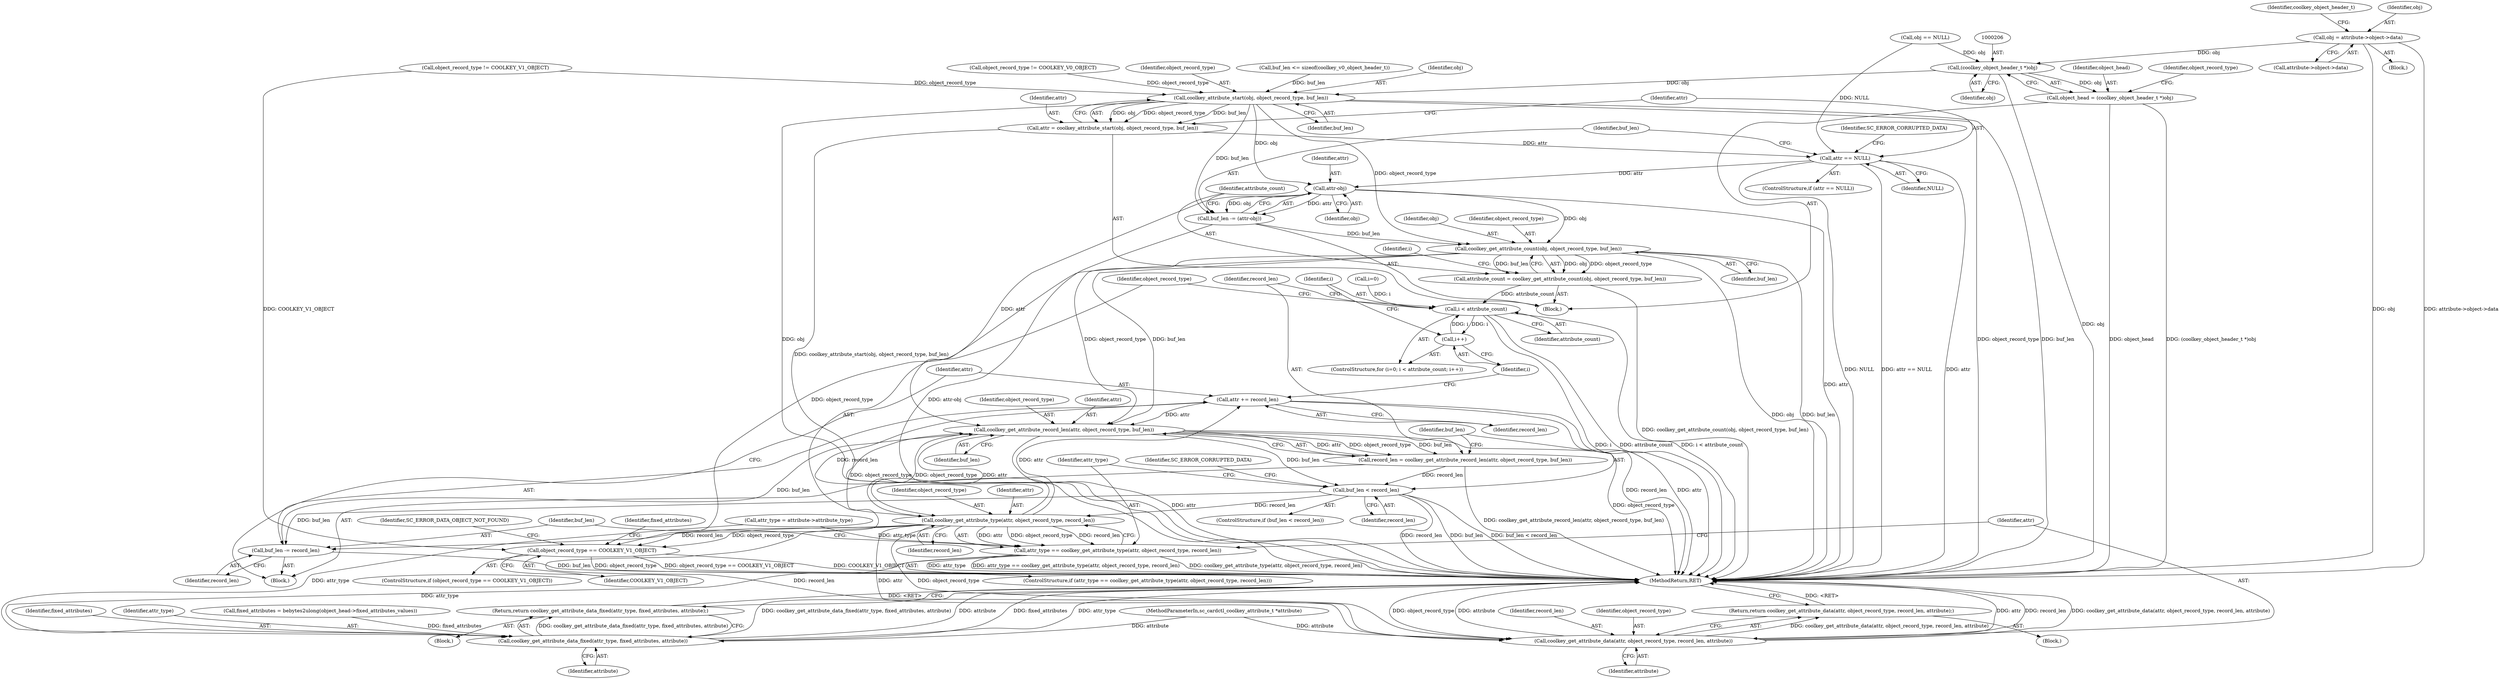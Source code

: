 digraph "0_OpenSC_8fe377e93b4b56060e5bbfb6f3142ceaeca744fa_4@pointer" {
"1000182" [label="(Call,obj = attribute->object->data)"];
"1000205" [label="(Call,(coolkey_object_header_t *)obj)"];
"1000203" [label="(Call,object_head = (coolkey_object_header_t *)obj)"];
"1000226" [label="(Call,coolkey_attribute_start(obj, object_record_type, buf_len))"];
"1000224" [label="(Call,attr = coolkey_attribute_start(obj, object_record_type, buf_len))"];
"1000231" [label="(Call,attr == NULL)"];
"1000239" [label="(Call,attr-obj)"];
"1000237" [label="(Call,buf_len -= (attr-obj))"];
"1000244" [label="(Call,coolkey_get_attribute_count(obj, object_record_type, buf_len))"];
"1000242" [label="(Call,attribute_count = coolkey_get_attribute_count(obj, object_record_type, buf_len))"];
"1000252" [label="(Call,i < attribute_count)"];
"1000255" [label="(Call,i++)"];
"1000261" [label="(Call,coolkey_get_attribute_record_len(attr, object_record_type, buf_len))"];
"1000259" [label="(Call,record_len = coolkey_get_attribute_record_len(attr, object_record_type, buf_len))"];
"1000266" [label="(Call,buf_len < record_len)"];
"1000275" [label="(Call,coolkey_get_attribute_type(attr, object_record_type, record_len))"];
"1000273" [label="(Call,attr_type == coolkey_get_attribute_type(attr, object_record_type, record_len))"];
"1000305" [label="(Call,coolkey_get_attribute_data_fixed(attr_type, fixed_attributes, attribute))"];
"1000304" [label="(Return,return coolkey_get_attribute_data_fixed(attr_type, fixed_attributes, attribute);)"];
"1000281" [label="(Call,coolkey_get_attribute_data(attr, object_record_type, record_len, attribute))"];
"1000280" [label="(Return,return coolkey_get_attribute_data(attr, object_record_type, record_len, attribute);)"];
"1000286" [label="(Call,buf_len -= record_len)"];
"1000289" [label="(Call,attr += record_len)"];
"1000293" [label="(Call,object_record_type == COOLKEY_V1_OBJECT)"];
"1000205" [label="(Call,(coolkey_object_header_t *)obj)"];
"1000287" [label="(Identifier,buf_len)"];
"1000227" [label="(Identifier,obj)"];
"1000294" [label="(Identifier,object_record_type)"];
"1000293" [label="(Call,object_record_type == COOLKEY_V1_OBJECT)"];
"1000218" [label="(Call,object_record_type != COOLKEY_V0_OBJECT)"];
"1000307" [label="(Identifier,fixed_attributes)"];
"1000259" [label="(Call,record_len = coolkey_get_attribute_record_len(attr, object_record_type, buf_len))"];
"1000284" [label="(Identifier,record_len)"];
"1000240" [label="(Identifier,attr)"];
"1000161" [label="(Call,obj == NULL)"];
"1000276" [label="(Identifier,attr)"];
"1000281" [label="(Call,coolkey_get_attribute_data(attr, object_record_type, record_len, attribute))"];
"1000272" [label="(ControlStructure,if (attr_type == coolkey_get_attribute_type(attr, object_record_type, record_len)))"];
"1000204" [label="(Identifier,object_head)"];
"1000305" [label="(Call,coolkey_get_attribute_data_fixed(attr_type, fixed_attributes, attribute))"];
"1000295" [label="(Identifier,COOLKEY_V1_OBJECT)"];
"1000248" [label="(ControlStructure,for (i=0; i < attribute_count; i++))"];
"1000290" [label="(Identifier,attr)"];
"1000207" [label="(Identifier,obj)"];
"1000291" [label="(Identifier,record_len)"];
"1000114" [label="(Block,)"];
"1000273" [label="(Call,attr_type == coolkey_get_attribute_type(attr, object_record_type, record_len))"];
"1000254" [label="(Identifier,attribute_count)"];
"1000182" [label="(Call,obj = attribute->object->data)"];
"1000203" [label="(Call,object_head = (coolkey_object_header_t *)obj)"];
"1000253" [label="(Identifier,i)"];
"1000236" [label="(Identifier,SC_ERROR_CORRUPTED_DATA)"];
"1000296" [label="(Block,)"];
"1000113" [label="(MethodParameterIn,sc_cardctl_coolkey_attribute_t *attribute)"];
"1000225" [label="(Identifier,attr)"];
"1000299" [label="(Identifier,fixed_attributes)"];
"1000267" [label="(Identifier,buf_len)"];
"1000285" [label="(Identifier,attribute)"];
"1000288" [label="(Identifier,record_len)"];
"1000250" [label="(Identifier,i)"];
"1000164" [label="(Block,)"];
"1000232" [label="(Identifier,attr)"];
"1000238" [label="(Identifier,buf_len)"];
"1000255" [label="(Call,i++)"];
"1000268" [label="(Identifier,record_len)"];
"1000306" [label="(Identifier,attr_type)"];
"1000274" [label="(Identifier,attr_type)"];
"1000280" [label="(Return,return coolkey_get_attribute_data(attr, object_record_type, record_len, attribute);)"];
"1000249" [label="(Call,i=0)"];
"1000298" [label="(Call,fixed_attributes = bebytes2ulong(object_head->fixed_attributes_values))"];
"1000226" [label="(Call,coolkey_attribute_start(obj, object_record_type, buf_len))"];
"1000233" [label="(Identifier,NULL)"];
"1000237" [label="(Call,buf_len -= (attr-obj))"];
"1000277" [label="(Identifier,object_record_type)"];
"1000192" [label="(Identifier,coolkey_object_header_t)"];
"1000241" [label="(Identifier,obj)"];
"1000257" [label="(Block,)"];
"1000209" [label="(Identifier,object_record_type)"];
"1000252" [label="(Call,i < attribute_count)"];
"1000265" [label="(ControlStructure,if (buf_len < record_len))"];
"1000262" [label="(Identifier,attr)"];
"1000244" [label="(Call,coolkey_get_attribute_count(obj, object_record_type, buf_len))"];
"1000243" [label="(Identifier,attribute_count)"];
"1000215" [label="(Call,object_record_type != COOLKEY_V1_OBJECT)"];
"1000231" [label="(Call,attr == NULL)"];
"1000286" [label="(Call,buf_len -= record_len)"];
"1000230" [label="(ControlStructure,if (attr == NULL))"];
"1000279" [label="(Block,)"];
"1000282" [label="(Identifier,attr)"];
"1000260" [label="(Identifier,record_len)"];
"1000228" [label="(Identifier,object_record_type)"];
"1000246" [label="(Identifier,object_record_type)"];
"1000245" [label="(Identifier,obj)"];
"1000261" [label="(Call,coolkey_get_attribute_record_len(attr, object_record_type, buf_len))"];
"1000275" [label="(Call,coolkey_get_attribute_type(attr, object_record_type, record_len))"];
"1000229" [label="(Identifier,buf_len)"];
"1000256" [label="(Identifier,i)"];
"1000278" [label="(Identifier,record_len)"];
"1000196" [label="(Call,buf_len <= sizeof(coolkey_v0_object_header_t))"];
"1000117" [label="(Call,attr_type = attribute->attribute_type)"];
"1000224" [label="(Call,attr = coolkey_attribute_start(obj, object_record_type, buf_len))"];
"1000271" [label="(Identifier,SC_ERROR_CORRUPTED_DATA)"];
"1000311" [label="(MethodReturn,RET)"];
"1000239" [label="(Call,attr-obj)"];
"1000308" [label="(Identifier,attribute)"];
"1000242" [label="(Call,attribute_count = coolkey_get_attribute_count(obj, object_record_type, buf_len))"];
"1000289" [label="(Call,attr += record_len)"];
"1000264" [label="(Identifier,buf_len)"];
"1000292" [label="(ControlStructure,if (object_record_type == COOLKEY_V1_OBJECT))"];
"1000310" [label="(Identifier,SC_ERROR_DATA_OBJECT_NOT_FOUND)"];
"1000304" [label="(Return,return coolkey_get_attribute_data_fixed(attr_type, fixed_attributes, attribute);)"];
"1000247" [label="(Identifier,buf_len)"];
"1000266" [label="(Call,buf_len < record_len)"];
"1000283" [label="(Identifier,object_record_type)"];
"1000263" [label="(Identifier,object_record_type)"];
"1000184" [label="(Call,attribute->object->data)"];
"1000183" [label="(Identifier,obj)"];
"1000182" -> "1000164"  [label="AST: "];
"1000182" -> "1000184"  [label="CFG: "];
"1000183" -> "1000182"  [label="AST: "];
"1000184" -> "1000182"  [label="AST: "];
"1000192" -> "1000182"  [label="CFG: "];
"1000182" -> "1000311"  [label="DDG: attribute->object->data"];
"1000182" -> "1000311"  [label="DDG: obj"];
"1000182" -> "1000205"  [label="DDG: obj"];
"1000205" -> "1000203"  [label="AST: "];
"1000205" -> "1000207"  [label="CFG: "];
"1000206" -> "1000205"  [label="AST: "];
"1000207" -> "1000205"  [label="AST: "];
"1000203" -> "1000205"  [label="CFG: "];
"1000205" -> "1000311"  [label="DDG: obj"];
"1000205" -> "1000203"  [label="DDG: obj"];
"1000161" -> "1000205"  [label="DDG: obj"];
"1000205" -> "1000226"  [label="DDG: obj"];
"1000203" -> "1000114"  [label="AST: "];
"1000204" -> "1000203"  [label="AST: "];
"1000209" -> "1000203"  [label="CFG: "];
"1000203" -> "1000311"  [label="DDG: (coolkey_object_header_t *)obj"];
"1000203" -> "1000311"  [label="DDG: object_head"];
"1000226" -> "1000224"  [label="AST: "];
"1000226" -> "1000229"  [label="CFG: "];
"1000227" -> "1000226"  [label="AST: "];
"1000228" -> "1000226"  [label="AST: "];
"1000229" -> "1000226"  [label="AST: "];
"1000224" -> "1000226"  [label="CFG: "];
"1000226" -> "1000311"  [label="DDG: obj"];
"1000226" -> "1000311"  [label="DDG: object_record_type"];
"1000226" -> "1000311"  [label="DDG: buf_len"];
"1000226" -> "1000224"  [label="DDG: obj"];
"1000226" -> "1000224"  [label="DDG: object_record_type"];
"1000226" -> "1000224"  [label="DDG: buf_len"];
"1000215" -> "1000226"  [label="DDG: object_record_type"];
"1000218" -> "1000226"  [label="DDG: object_record_type"];
"1000196" -> "1000226"  [label="DDG: buf_len"];
"1000226" -> "1000237"  [label="DDG: buf_len"];
"1000226" -> "1000239"  [label="DDG: obj"];
"1000226" -> "1000244"  [label="DDG: object_record_type"];
"1000224" -> "1000114"  [label="AST: "];
"1000225" -> "1000224"  [label="AST: "];
"1000232" -> "1000224"  [label="CFG: "];
"1000224" -> "1000311"  [label="DDG: coolkey_attribute_start(obj, object_record_type, buf_len)"];
"1000224" -> "1000231"  [label="DDG: attr"];
"1000231" -> "1000230"  [label="AST: "];
"1000231" -> "1000233"  [label="CFG: "];
"1000232" -> "1000231"  [label="AST: "];
"1000233" -> "1000231"  [label="AST: "];
"1000236" -> "1000231"  [label="CFG: "];
"1000238" -> "1000231"  [label="CFG: "];
"1000231" -> "1000311"  [label="DDG: NULL"];
"1000231" -> "1000311"  [label="DDG: attr == NULL"];
"1000231" -> "1000311"  [label="DDG: attr"];
"1000161" -> "1000231"  [label="DDG: NULL"];
"1000231" -> "1000239"  [label="DDG: attr"];
"1000239" -> "1000237"  [label="AST: "];
"1000239" -> "1000241"  [label="CFG: "];
"1000240" -> "1000239"  [label="AST: "];
"1000241" -> "1000239"  [label="AST: "];
"1000237" -> "1000239"  [label="CFG: "];
"1000239" -> "1000311"  [label="DDG: attr"];
"1000239" -> "1000237"  [label="DDG: attr"];
"1000239" -> "1000237"  [label="DDG: obj"];
"1000239" -> "1000244"  [label="DDG: obj"];
"1000239" -> "1000261"  [label="DDG: attr"];
"1000237" -> "1000114"  [label="AST: "];
"1000238" -> "1000237"  [label="AST: "];
"1000243" -> "1000237"  [label="CFG: "];
"1000237" -> "1000311"  [label="DDG: attr-obj"];
"1000237" -> "1000244"  [label="DDG: buf_len"];
"1000244" -> "1000242"  [label="AST: "];
"1000244" -> "1000247"  [label="CFG: "];
"1000245" -> "1000244"  [label="AST: "];
"1000246" -> "1000244"  [label="AST: "];
"1000247" -> "1000244"  [label="AST: "];
"1000242" -> "1000244"  [label="CFG: "];
"1000244" -> "1000311"  [label="DDG: obj"];
"1000244" -> "1000311"  [label="DDG: buf_len"];
"1000244" -> "1000242"  [label="DDG: obj"];
"1000244" -> "1000242"  [label="DDG: object_record_type"];
"1000244" -> "1000242"  [label="DDG: buf_len"];
"1000244" -> "1000261"  [label="DDG: object_record_type"];
"1000244" -> "1000261"  [label="DDG: buf_len"];
"1000244" -> "1000293"  [label="DDG: object_record_type"];
"1000242" -> "1000114"  [label="AST: "];
"1000243" -> "1000242"  [label="AST: "];
"1000250" -> "1000242"  [label="CFG: "];
"1000242" -> "1000311"  [label="DDG: coolkey_get_attribute_count(obj, object_record_type, buf_len)"];
"1000242" -> "1000252"  [label="DDG: attribute_count"];
"1000252" -> "1000248"  [label="AST: "];
"1000252" -> "1000254"  [label="CFG: "];
"1000253" -> "1000252"  [label="AST: "];
"1000254" -> "1000252"  [label="AST: "];
"1000260" -> "1000252"  [label="CFG: "];
"1000294" -> "1000252"  [label="CFG: "];
"1000252" -> "1000311"  [label="DDG: i"];
"1000252" -> "1000311"  [label="DDG: attribute_count"];
"1000252" -> "1000311"  [label="DDG: i < attribute_count"];
"1000249" -> "1000252"  [label="DDG: i"];
"1000255" -> "1000252"  [label="DDG: i"];
"1000252" -> "1000255"  [label="DDG: i"];
"1000255" -> "1000248"  [label="AST: "];
"1000255" -> "1000256"  [label="CFG: "];
"1000256" -> "1000255"  [label="AST: "];
"1000253" -> "1000255"  [label="CFG: "];
"1000261" -> "1000259"  [label="AST: "];
"1000261" -> "1000264"  [label="CFG: "];
"1000262" -> "1000261"  [label="AST: "];
"1000263" -> "1000261"  [label="AST: "];
"1000264" -> "1000261"  [label="AST: "];
"1000259" -> "1000261"  [label="CFG: "];
"1000261" -> "1000311"  [label="DDG: attr"];
"1000261" -> "1000311"  [label="DDG: object_record_type"];
"1000261" -> "1000259"  [label="DDG: attr"];
"1000261" -> "1000259"  [label="DDG: object_record_type"];
"1000261" -> "1000259"  [label="DDG: buf_len"];
"1000289" -> "1000261"  [label="DDG: attr"];
"1000275" -> "1000261"  [label="DDG: object_record_type"];
"1000286" -> "1000261"  [label="DDG: buf_len"];
"1000261" -> "1000266"  [label="DDG: buf_len"];
"1000261" -> "1000275"  [label="DDG: attr"];
"1000261" -> "1000275"  [label="DDG: object_record_type"];
"1000259" -> "1000257"  [label="AST: "];
"1000260" -> "1000259"  [label="AST: "];
"1000267" -> "1000259"  [label="CFG: "];
"1000259" -> "1000311"  [label="DDG: coolkey_get_attribute_record_len(attr, object_record_type, buf_len)"];
"1000259" -> "1000266"  [label="DDG: record_len"];
"1000266" -> "1000265"  [label="AST: "];
"1000266" -> "1000268"  [label="CFG: "];
"1000267" -> "1000266"  [label="AST: "];
"1000268" -> "1000266"  [label="AST: "];
"1000271" -> "1000266"  [label="CFG: "];
"1000274" -> "1000266"  [label="CFG: "];
"1000266" -> "1000311"  [label="DDG: record_len"];
"1000266" -> "1000311"  [label="DDG: buf_len"];
"1000266" -> "1000311"  [label="DDG: buf_len < record_len"];
"1000266" -> "1000275"  [label="DDG: record_len"];
"1000266" -> "1000286"  [label="DDG: buf_len"];
"1000275" -> "1000273"  [label="AST: "];
"1000275" -> "1000278"  [label="CFG: "];
"1000276" -> "1000275"  [label="AST: "];
"1000277" -> "1000275"  [label="AST: "];
"1000278" -> "1000275"  [label="AST: "];
"1000273" -> "1000275"  [label="CFG: "];
"1000275" -> "1000273"  [label="DDG: attr"];
"1000275" -> "1000273"  [label="DDG: object_record_type"];
"1000275" -> "1000273"  [label="DDG: record_len"];
"1000275" -> "1000281"  [label="DDG: attr"];
"1000275" -> "1000281"  [label="DDG: object_record_type"];
"1000275" -> "1000281"  [label="DDG: record_len"];
"1000275" -> "1000286"  [label="DDG: record_len"];
"1000275" -> "1000289"  [label="DDG: record_len"];
"1000275" -> "1000289"  [label="DDG: attr"];
"1000275" -> "1000293"  [label="DDG: object_record_type"];
"1000273" -> "1000272"  [label="AST: "];
"1000274" -> "1000273"  [label="AST: "];
"1000282" -> "1000273"  [label="CFG: "];
"1000287" -> "1000273"  [label="CFG: "];
"1000273" -> "1000311"  [label="DDG: coolkey_get_attribute_type(attr, object_record_type, record_len)"];
"1000273" -> "1000311"  [label="DDG: attr_type"];
"1000273" -> "1000311"  [label="DDG: attr_type == coolkey_get_attribute_type(attr, object_record_type, record_len)"];
"1000117" -> "1000273"  [label="DDG: attr_type"];
"1000273" -> "1000305"  [label="DDG: attr_type"];
"1000305" -> "1000304"  [label="AST: "];
"1000305" -> "1000308"  [label="CFG: "];
"1000306" -> "1000305"  [label="AST: "];
"1000307" -> "1000305"  [label="AST: "];
"1000308" -> "1000305"  [label="AST: "];
"1000304" -> "1000305"  [label="CFG: "];
"1000305" -> "1000311"  [label="DDG: coolkey_get_attribute_data_fixed(attr_type, fixed_attributes, attribute)"];
"1000305" -> "1000311"  [label="DDG: fixed_attributes"];
"1000305" -> "1000311"  [label="DDG: attr_type"];
"1000305" -> "1000311"  [label="DDG: attribute"];
"1000305" -> "1000304"  [label="DDG: coolkey_get_attribute_data_fixed(attr_type, fixed_attributes, attribute)"];
"1000117" -> "1000305"  [label="DDG: attr_type"];
"1000298" -> "1000305"  [label="DDG: fixed_attributes"];
"1000113" -> "1000305"  [label="DDG: attribute"];
"1000304" -> "1000296"  [label="AST: "];
"1000311" -> "1000304"  [label="CFG: "];
"1000304" -> "1000311"  [label="DDG: <RET>"];
"1000281" -> "1000280"  [label="AST: "];
"1000281" -> "1000285"  [label="CFG: "];
"1000282" -> "1000281"  [label="AST: "];
"1000283" -> "1000281"  [label="AST: "];
"1000284" -> "1000281"  [label="AST: "];
"1000285" -> "1000281"  [label="AST: "];
"1000280" -> "1000281"  [label="CFG: "];
"1000281" -> "1000311"  [label="DDG: attribute"];
"1000281" -> "1000311"  [label="DDG: attr"];
"1000281" -> "1000311"  [label="DDG: record_len"];
"1000281" -> "1000311"  [label="DDG: coolkey_get_attribute_data(attr, object_record_type, record_len, attribute)"];
"1000281" -> "1000311"  [label="DDG: object_record_type"];
"1000281" -> "1000280"  [label="DDG: coolkey_get_attribute_data(attr, object_record_type, record_len, attribute)"];
"1000113" -> "1000281"  [label="DDG: attribute"];
"1000280" -> "1000279"  [label="AST: "];
"1000311" -> "1000280"  [label="CFG: "];
"1000280" -> "1000311"  [label="DDG: <RET>"];
"1000286" -> "1000257"  [label="AST: "];
"1000286" -> "1000288"  [label="CFG: "];
"1000287" -> "1000286"  [label="AST: "];
"1000288" -> "1000286"  [label="AST: "];
"1000290" -> "1000286"  [label="CFG: "];
"1000286" -> "1000311"  [label="DDG: buf_len"];
"1000289" -> "1000257"  [label="AST: "];
"1000289" -> "1000291"  [label="CFG: "];
"1000290" -> "1000289"  [label="AST: "];
"1000291" -> "1000289"  [label="AST: "];
"1000256" -> "1000289"  [label="CFG: "];
"1000289" -> "1000311"  [label="DDG: record_len"];
"1000289" -> "1000311"  [label="DDG: attr"];
"1000293" -> "1000292"  [label="AST: "];
"1000293" -> "1000295"  [label="CFG: "];
"1000294" -> "1000293"  [label="AST: "];
"1000295" -> "1000293"  [label="AST: "];
"1000299" -> "1000293"  [label="CFG: "];
"1000310" -> "1000293"  [label="CFG: "];
"1000293" -> "1000311"  [label="DDG: object_record_type"];
"1000293" -> "1000311"  [label="DDG: object_record_type == COOLKEY_V1_OBJECT"];
"1000293" -> "1000311"  [label="DDG: COOLKEY_V1_OBJECT"];
"1000215" -> "1000293"  [label="DDG: COOLKEY_V1_OBJECT"];
}
